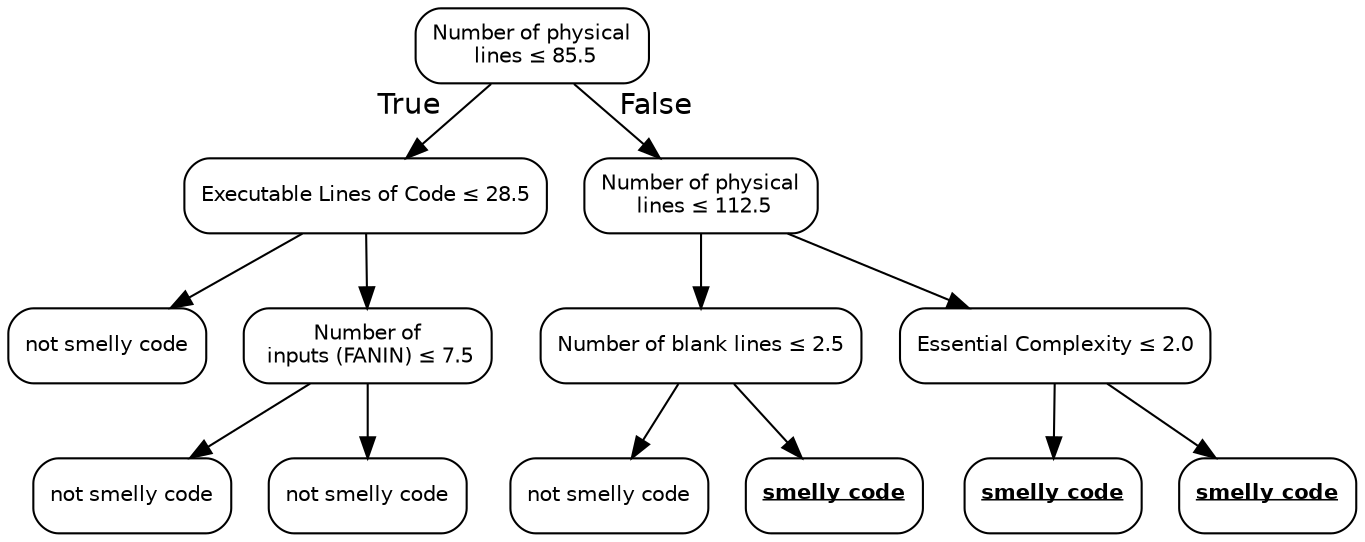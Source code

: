 digraph Tree {
node [color="black", fontname=helvetica, shape=box, style="rounded", width=0.5, fontsize=10];
edge [fontname=helvetica];
0 [label=<Number of physical<br/> lines &le; 85.5>];
1 [label=<Executable Lines of Code &le; 28.5>];
0 -> 1  [headlabel="True", labelangle=45, labeldistance="2.5"];
3 [label=<not smelly code>];
1 -> 3;
4 [label=<Number of<br/> inputs (FANIN) &le; 7.5>];
1 -> 4;
11 [label=<not smelly code>];
4 -> 11;
12 [label=<not smelly code>];
4 -> 12;
2 [label=<Number of physical<br/> lines &le; 112.5>];
0 -> 2  [headlabel="False", labelangle="-45", labeldistance="2.5"];
5 [label=<Number of blank lines &le; 2.5>];
2 -> 5;
7 [label=<not smelly code>];
5 -> 7;
8 [label=<<u><b>smelly code</b></u>>];
5 -> 8;
6 [label=<Essential Complexity &le; 2.0>];
2 -> 6;
9 [label=<<u><b>smelly code</b></u>>];
6 -> 9;
10 [label=<<u><b>smelly code</b></u>>];
6 -> 10;
}
